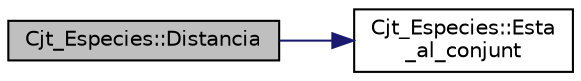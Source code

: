 digraph "Cjt_Especies::Distancia"
{
 // LATEX_PDF_SIZE
  edge [fontname="Helvetica",fontsize="10",labelfontname="Helvetica",labelfontsize="10"];
  node [fontname="Helvetica",fontsize="10",shape=record];
  rankdir="LR";
  Node1 [label="Cjt_Especies::Distancia",height=0.2,width=0.4,color="black", fillcolor="grey75", style="filled", fontcolor="black",tooltip="Imprimeix la distancia entre dues especies donades."];
  Node1 -> Node2 [color="midnightblue",fontsize="10",style="solid",fontname="Helvetica"];
  Node2 [label="Cjt_Especies::Esta\l_al_conjunt",height=0.2,width=0.4,color="black", fillcolor="white", style="filled",URL="$class_cjt___especies.html#abca52eb0626e5f8ee933bc0715eb7767",tooltip="Comproba si l'element donat esta al conjunt."];
}
